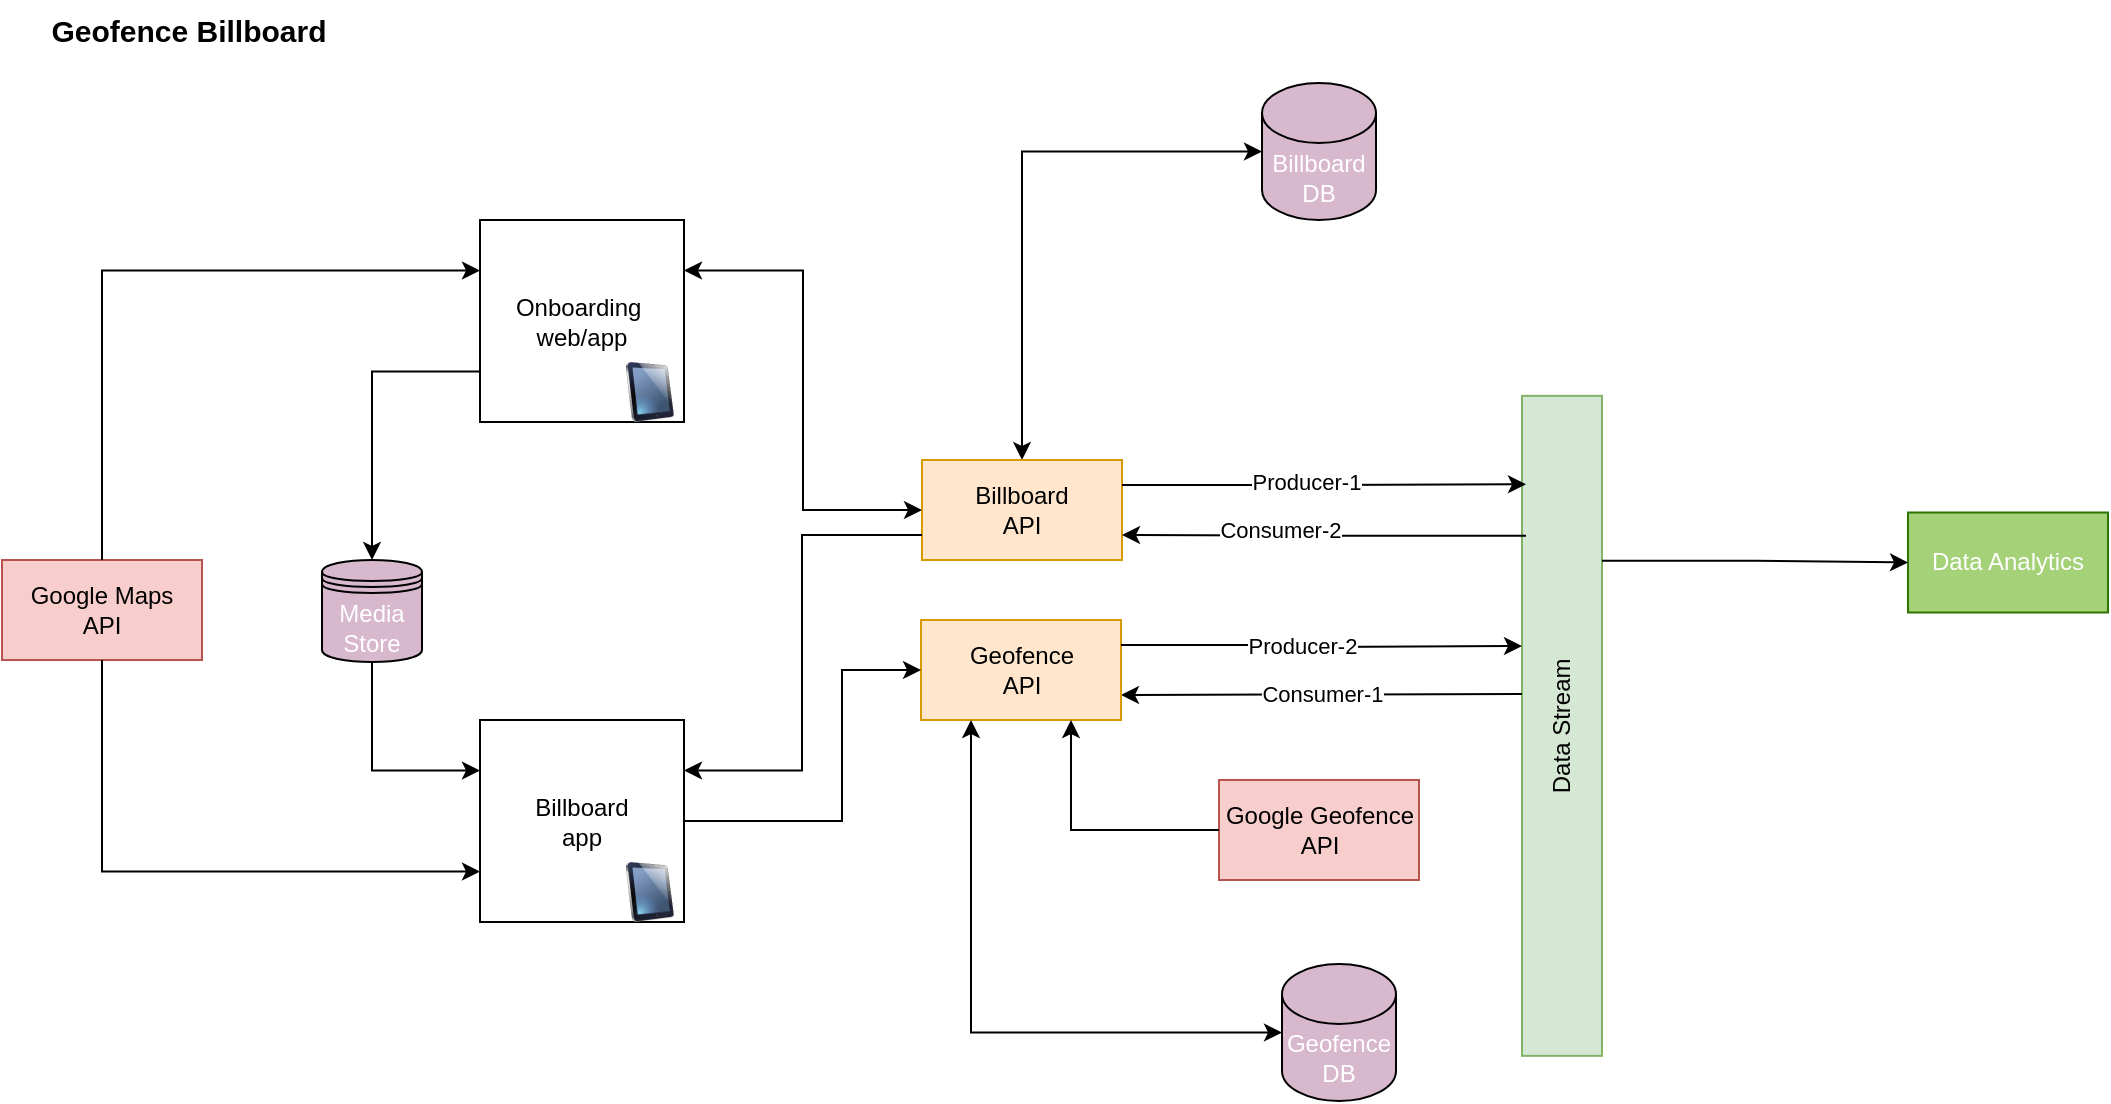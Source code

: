 <mxfile version="20.8.23" type="github">
  <diagram name="Page-1" id="jop_ei266C3EkwRfbDQN">
    <mxGraphModel dx="1332" dy="510" grid="1" gridSize="10" guides="1" tooltips="1" connect="1" arrows="1" fold="1" page="1" pageScale="1" pageWidth="850" pageHeight="1100" math="0" shadow="0">
      <root>
        <mxCell id="0" />
        <mxCell id="1" parent="0" />
        <mxCell id="VES7NXPzVOqd4kYxHiUz-6" value="" style="edgeStyle=orthogonalEdgeStyle;rounded=0;orthogonalLoop=1;jettySize=auto;html=1;entryX=0;entryY=0.5;entryDx=0;entryDy=0;entryPerimeter=0;startArrow=classic;startFill=1;exitX=0.5;exitY=0;exitDx=0;exitDy=0;" edge="1" parent="1" source="VES7NXPzVOqd4kYxHiUz-7" target="VES7NXPzVOqd4kYxHiUz-11">
          <mxGeometry relative="1" as="geometry">
            <mxPoint x="501" y="103.5" as="targetPoint" />
            <mxPoint x="390" y="220" as="sourcePoint" />
          </mxGeometry>
        </mxCell>
        <mxCell id="VES7NXPzVOqd4kYxHiUz-7" value="Billboard&lt;br&gt;API" style="rounded=0;whiteSpace=wrap;html=1;fillColor=#ffe6cc;strokeColor=#d79b00;" vertex="1" parent="1">
          <mxGeometry x="480" y="230" width="100" height="50" as="geometry" />
        </mxCell>
        <mxCell id="VES7NXPzVOqd4kYxHiUz-8" value="Data Stream" style="rounded=0;whiteSpace=wrap;html=1;rotation=-90;fillColor=#d5e8d4;strokeColor=#82b366;gradientColor=none;gradientDirection=north;" vertex="1" parent="1">
          <mxGeometry x="635" y="342.92" width="330" height="40" as="geometry" />
        </mxCell>
        <mxCell id="VES7NXPzVOqd4kYxHiUz-11" value="Billboard&lt;br&gt;DB" style="shape=cylinder3;whiteSpace=wrap;html=1;boundedLbl=1;backgroundOutline=1;size=15;fillColor=#D8B8CD;gradientColor=none;gradientDirection=north;fontColor=#FFFFFF;" vertex="1" parent="1">
          <mxGeometry x="650" y="41.5" width="57" height="68.5" as="geometry" />
        </mxCell>
        <mxCell id="VES7NXPzVOqd4kYxHiUz-12" value="Media&lt;br&gt;Store" style="shape=datastore;whiteSpace=wrap;html=1;fontColor=#FFFFFF;fillColor=#D8B8CD;gradientColor=none;gradientDirection=north;" vertex="1" parent="1">
          <mxGeometry x="180" y="280" width="50" height="51" as="geometry" />
        </mxCell>
        <mxCell id="VES7NXPzVOqd4kYxHiUz-13" value="" style="endArrow=classic;html=1;rounded=0;fontColor=#FFFFFF;edgeStyle=orthogonalEdgeStyle;entryX=0.5;entryY=0;entryDx=0;entryDy=0;exitX=0;exitY=0.75;exitDx=0;exitDy=0;" edge="1" parent="1" source="VES7NXPzVOqd4kYxHiUz-101" target="VES7NXPzVOqd4kYxHiUz-12">
          <mxGeometry width="50" height="50" relative="1" as="geometry">
            <mxPoint x="140" y="190" as="sourcePoint" />
            <mxPoint x="428" y="120" as="targetPoint" />
          </mxGeometry>
        </mxCell>
        <mxCell id="VES7NXPzVOqd4kYxHiUz-16" value="" style="endArrow=classic;html=1;rounded=0;fontColor=#FFFFFF;edgeStyle=orthogonalEdgeStyle;exitX=1;exitY=0.25;exitDx=0;exitDy=0;entryX=0.866;entryY=0.05;entryDx=0;entryDy=0;entryPerimeter=0;" edge="1" parent="1" source="VES7NXPzVOqd4kYxHiUz-7" target="VES7NXPzVOqd4kYxHiUz-8">
          <mxGeometry width="50" height="50" relative="1" as="geometry">
            <mxPoint x="378" y="170" as="sourcePoint" />
            <mxPoint x="780" y="220" as="targetPoint" />
            <Array as="points" />
          </mxGeometry>
        </mxCell>
        <mxCell id="VES7NXPzVOqd4kYxHiUz-17" value="Producer-1" style="edgeLabel;html=1;align=center;verticalAlign=middle;resizable=0;points=[];fontColor=#000000;" vertex="1" connectable="0" parent="VES7NXPzVOqd4kYxHiUz-16">
          <mxGeometry x="0.068" y="-1" relative="1" as="geometry">
            <mxPoint x="-16" y="-2" as="offset" />
          </mxGeometry>
        </mxCell>
        <mxCell id="VES7NXPzVOqd4kYxHiUz-30" value="&lt;font color=&quot;#000000&quot;&gt;Consumer-1&lt;br&gt;&lt;/font&gt;" style="endArrow=classic;html=1;rounded=0;fontColor=#FFFFFF;entryX=1;entryY=0.75;entryDx=0;entryDy=0;edgeStyle=orthogonalEdgeStyle;" edge="1" parent="1" target="VES7NXPzVOqd4kYxHiUz-111">
          <mxGeometry width="50" height="50" relative="1" as="geometry">
            <mxPoint x="780" y="347" as="sourcePoint" />
            <mxPoint x="656" y="347" as="targetPoint" />
          </mxGeometry>
        </mxCell>
        <mxCell id="VES7NXPzVOqd4kYxHiUz-54" value="&lt;font color=&quot;#000000&quot; style=&quot;font-size: 15px;&quot;&gt;Geofence Billboard&lt;/font&gt;" style="text;html=1;align=center;verticalAlign=middle;resizable=0;points=[];autosize=1;strokeColor=none;fillColor=none;fontColor=#FFFFFF;fontStyle=1;fontSize=15;" vertex="1" parent="1">
          <mxGeometry x="33.2" width="160" height="30" as="geometry" />
        </mxCell>
        <mxCell id="VES7NXPzVOqd4kYxHiUz-82" value="Data Analytics" style="rounded=0;whiteSpace=wrap;html=1;fillColor=#A5D179;strokeColor=#2D7600;fontColor=#ffffff;" vertex="1" parent="1">
          <mxGeometry x="973" y="256.25" width="100" height="50" as="geometry" />
        </mxCell>
        <mxCell id="VES7NXPzVOqd4kYxHiUz-84" value="" style="edgeStyle=orthogonalEdgeStyle;rounded=0;orthogonalLoop=1;jettySize=auto;html=1;fontSize=15;fontColor=#FFFFFF;startArrow=none;startFill=0;entryX=0;entryY=0.5;entryDx=0;entryDy=0;exitX=0.75;exitY=1;exitDx=0;exitDy=0;" edge="1" parent="1" source="VES7NXPzVOqd4kYxHiUz-8" target="VES7NXPzVOqd4kYxHiUz-82">
          <mxGeometry relative="1" as="geometry">
            <mxPoint x="831" y="272.75" as="sourcePoint" />
            <mxPoint x="964" y="222.25" as="targetPoint" />
          </mxGeometry>
        </mxCell>
        <mxCell id="VES7NXPzVOqd4kYxHiUz-105" value="" style="endArrow=classic;html=1;rounded=0;fontColor=#FFFFFF;edgeStyle=orthogonalEdgeStyle;exitX=1;exitY=0.25;exitDx=0;exitDy=0;entryX=0;entryY=0.5;entryDx=0;entryDy=0;startArrow=classic;startFill=1;" edge="1" parent="1" source="VES7NXPzVOqd4kYxHiUz-101" target="VES7NXPzVOqd4kYxHiUz-7">
          <mxGeometry width="50" height="50" relative="1" as="geometry">
            <mxPoint x="150" y="131" as="sourcePoint" />
            <mxPoint x="235" y="201" as="targetPoint" />
          </mxGeometry>
        </mxCell>
        <mxCell id="VES7NXPzVOqd4kYxHiUz-107" value="Google Geofence&lt;br&gt;API" style="rounded=0;whiteSpace=wrap;html=1;fillColor=#f8cecc;strokeColor=#b85450;" vertex="1" parent="1">
          <mxGeometry x="628.5" y="390.0" width="100" height="50" as="geometry" />
        </mxCell>
        <mxCell id="VES7NXPzVOqd4kYxHiUz-111" value="Geofence&lt;br&gt;API" style="rounded=0;whiteSpace=wrap;html=1;fillColor=#ffe6cc;strokeColor=#d79b00;" vertex="1" parent="1">
          <mxGeometry x="479.5" y="310" width="100" height="50" as="geometry" />
        </mxCell>
        <mxCell id="VES7NXPzVOqd4kYxHiUz-112" value="" style="group" vertex="1" connectable="0" parent="1">
          <mxGeometry x="259" y="110" width="102" height="101" as="geometry" />
        </mxCell>
        <mxCell id="VES7NXPzVOqd4kYxHiUz-101" value="Onboarding&amp;nbsp;&lt;br&gt;web/app" style="rounded=0;whiteSpace=wrap;html=1;" vertex="1" parent="VES7NXPzVOqd4kYxHiUz-112">
          <mxGeometry width="102" height="101" as="geometry" />
        </mxCell>
        <mxCell id="VES7NXPzVOqd4kYxHiUz-103" value="" style="image;html=1;image=img/lib/clip_art/computers/iPad_128x128.png" vertex="1" parent="VES7NXPzVOqd4kYxHiUz-112">
          <mxGeometry x="72" y="71" width="26" height="30" as="geometry" />
        </mxCell>
        <mxCell id="VES7NXPzVOqd4kYxHiUz-113" value="" style="group" vertex="1" connectable="0" parent="1">
          <mxGeometry x="259" y="360" width="102" height="101" as="geometry" />
        </mxCell>
        <mxCell id="VES7NXPzVOqd4kYxHiUz-109" value="Billboard&lt;br&gt;app" style="rounded=0;whiteSpace=wrap;html=1;" vertex="1" parent="VES7NXPzVOqd4kYxHiUz-113">
          <mxGeometry width="102" height="101" as="geometry" />
        </mxCell>
        <mxCell id="VES7NXPzVOqd4kYxHiUz-110" value="" style="image;html=1;image=img/lib/clip_art/computers/iPad_128x128.png" vertex="1" parent="VES7NXPzVOqd4kYxHiUz-113">
          <mxGeometry x="72" y="71" width="26" height="30" as="geometry" />
        </mxCell>
        <mxCell id="VES7NXPzVOqd4kYxHiUz-114" value="Google Maps&lt;br&gt;API" style="rounded=0;whiteSpace=wrap;html=1;fillColor=#f8cecc;strokeColor=#b85450;" vertex="1" parent="1">
          <mxGeometry x="20" y="280.0" width="100" height="50" as="geometry" />
        </mxCell>
        <mxCell id="VES7NXPzVOqd4kYxHiUz-117" value="Geofence&lt;br&gt;DB" style="shape=cylinder3;whiteSpace=wrap;html=1;boundedLbl=1;backgroundOutline=1;size=15;fillColor=#D8B8CD;gradientColor=none;gradientDirection=north;fontColor=#FFFFFF;" vertex="1" parent="1">
          <mxGeometry x="660" y="482" width="57" height="68.5" as="geometry" />
        </mxCell>
        <mxCell id="VES7NXPzVOqd4kYxHiUz-118" value="" style="edgeStyle=orthogonalEdgeStyle;rounded=0;orthogonalLoop=1;jettySize=auto;html=1;entryX=0;entryY=0.5;entryDx=0;entryDy=0;entryPerimeter=0;startArrow=classic;startFill=1;exitX=0.25;exitY=1;exitDx=0;exitDy=0;" edge="1" parent="1" source="VES7NXPzVOqd4kYxHiUz-111" target="VES7NXPzVOqd4kYxHiUz-117">
          <mxGeometry relative="1" as="geometry">
            <mxPoint x="526" y="131" as="targetPoint" />
            <mxPoint x="415" y="210" as="sourcePoint" />
          </mxGeometry>
        </mxCell>
        <mxCell id="VES7NXPzVOqd4kYxHiUz-119" value="" style="endArrow=none;html=1;rounded=0;fontColor=#FFFFFF;edgeStyle=orthogonalEdgeStyle;exitX=0;exitY=0.25;exitDx=0;exitDy=0;entryX=0.5;entryY=0;entryDx=0;entryDy=0;startArrow=classic;startFill=1;endFill=0;" edge="1" parent="1" source="VES7NXPzVOqd4kYxHiUz-101" target="VES7NXPzVOqd4kYxHiUz-114">
          <mxGeometry width="50" height="50" relative="1" as="geometry">
            <mxPoint x="150" y="145" as="sourcePoint" />
            <mxPoint x="215" y="280" as="targetPoint" />
          </mxGeometry>
        </mxCell>
        <mxCell id="VES7NXPzVOqd4kYxHiUz-120" value="" style="endArrow=classic;html=1;rounded=0;fontColor=#FFFFFF;edgeStyle=orthogonalEdgeStyle;entryX=1;entryY=0.25;entryDx=0;entryDy=0;exitX=0;exitY=0.75;exitDx=0;exitDy=0;" edge="1" parent="1" source="VES7NXPzVOqd4kYxHiUz-7" target="VES7NXPzVOqd4kYxHiUz-109">
          <mxGeometry width="50" height="50" relative="1" as="geometry">
            <mxPoint x="269" y="196" as="sourcePoint" />
            <mxPoint x="215" y="290" as="targetPoint" />
            <Array as="points">
              <mxPoint x="420" y="268" />
              <mxPoint x="420" y="385" />
            </Array>
          </mxGeometry>
        </mxCell>
        <mxCell id="VES7NXPzVOqd4kYxHiUz-123" value="" style="endArrow=none;html=1;rounded=0;fontColor=#FFFFFF;edgeStyle=orthogonalEdgeStyle;exitX=0;exitY=0.5;exitDx=0;exitDy=0;entryX=1;entryY=0.5;entryDx=0;entryDy=0;startArrow=classic;startFill=1;endFill=0;" edge="1" parent="1" source="VES7NXPzVOqd4kYxHiUz-111" target="VES7NXPzVOqd4kYxHiUz-109">
          <mxGeometry width="50" height="50" relative="1" as="geometry">
            <mxPoint x="371" y="145" as="sourcePoint" />
            <mxPoint x="490" y="265" as="targetPoint" />
            <Array as="points">
              <mxPoint x="440" y="335" />
              <mxPoint x="440" y="411" />
            </Array>
          </mxGeometry>
        </mxCell>
        <mxCell id="VES7NXPzVOqd4kYxHiUz-125" value="" style="endArrow=none;html=1;rounded=0;fontColor=#FFFFFF;edgeStyle=orthogonalEdgeStyle;exitX=0.75;exitY=1;exitDx=0;exitDy=0;entryX=0;entryY=0.5;entryDx=0;entryDy=0;startArrow=classic;startFill=1;endFill=0;" edge="1" parent="1" source="VES7NXPzVOqd4kYxHiUz-111" target="VES7NXPzVOqd4kYxHiUz-107">
          <mxGeometry width="50" height="50" relative="1" as="geometry">
            <mxPoint x="269" y="145" as="sourcePoint" />
            <mxPoint x="80" y="210" as="targetPoint" />
          </mxGeometry>
        </mxCell>
        <mxCell id="VES7NXPzVOqd4kYxHiUz-126" value="" style="endArrow=classic;html=1;rounded=0;fontColor=#FFFFFF;edgeStyle=orthogonalEdgeStyle;exitX=1;exitY=0.25;exitDx=0;exitDy=0;" edge="1" parent="1" source="VES7NXPzVOqd4kYxHiUz-111">
          <mxGeometry width="50" height="50" relative="1" as="geometry">
            <mxPoint x="590" y="253" as="sourcePoint" />
            <mxPoint x="780" y="323" as="targetPoint" />
            <Array as="points" />
          </mxGeometry>
        </mxCell>
        <mxCell id="VES7NXPzVOqd4kYxHiUz-127" value="Producer-2" style="edgeLabel;html=1;align=center;verticalAlign=middle;resizable=0;points=[];fontColor=#000000;" vertex="1" connectable="0" parent="VES7NXPzVOqd4kYxHiUz-126">
          <mxGeometry x="0.068" y="-1" relative="1" as="geometry">
            <mxPoint x="-16" y="-2" as="offset" />
          </mxGeometry>
        </mxCell>
        <mxCell id="VES7NXPzVOqd4kYxHiUz-130" value="" style="endArrow=classic;html=1;rounded=0;fontColor=#FFFFFF;edgeStyle=orthogonalEdgeStyle;exitX=0.788;exitY=0.05;exitDx=0;exitDy=0;entryX=1;entryY=0.75;entryDx=0;entryDy=0;exitPerimeter=0;" edge="1" parent="1" source="VES7NXPzVOqd4kYxHiUz-8" target="VES7NXPzVOqd4kYxHiUz-7">
          <mxGeometry width="50" height="50" relative="1" as="geometry">
            <mxPoint x="590" y="333" as="sourcePoint" />
            <mxPoint x="790" y="333" as="targetPoint" />
            <Array as="points" />
          </mxGeometry>
        </mxCell>
        <mxCell id="VES7NXPzVOqd4kYxHiUz-131" value="Consumer-2" style="edgeLabel;html=1;align=center;verticalAlign=middle;resizable=0;points=[];fontColor=#000000;" vertex="1" connectable="0" parent="VES7NXPzVOqd4kYxHiUz-130">
          <mxGeometry x="0.068" y="-1" relative="1" as="geometry">
            <mxPoint x="-16" y="-2" as="offset" />
          </mxGeometry>
        </mxCell>
        <mxCell id="VES7NXPzVOqd4kYxHiUz-132" value="" style="endArrow=classic;html=1;rounded=0;fontColor=#FFFFFF;edgeStyle=orthogonalEdgeStyle;entryX=0;entryY=0.25;entryDx=0;entryDy=0;exitX=0.5;exitY=1;exitDx=0;exitDy=0;" edge="1" parent="1" source="VES7NXPzVOqd4kYxHiUz-12" target="VES7NXPzVOqd4kYxHiUz-109">
          <mxGeometry width="50" height="50" relative="1" as="geometry">
            <mxPoint x="269" y="196" as="sourcePoint" />
            <mxPoint x="215" y="290" as="targetPoint" />
          </mxGeometry>
        </mxCell>
        <mxCell id="VES7NXPzVOqd4kYxHiUz-133" value="" style="endArrow=none;html=1;rounded=0;fontColor=#FFFFFF;edgeStyle=orthogonalEdgeStyle;exitX=0;exitY=0.75;exitDx=0;exitDy=0;entryX=0.5;entryY=1;entryDx=0;entryDy=0;startArrow=classic;startFill=1;endFill=0;" edge="1" parent="1" source="VES7NXPzVOqd4kYxHiUz-109" target="VES7NXPzVOqd4kYxHiUz-114">
          <mxGeometry width="50" height="50" relative="1" as="geometry">
            <mxPoint x="269" y="145" as="sourcePoint" />
            <mxPoint x="80" y="290" as="targetPoint" />
          </mxGeometry>
        </mxCell>
      </root>
    </mxGraphModel>
  </diagram>
</mxfile>
